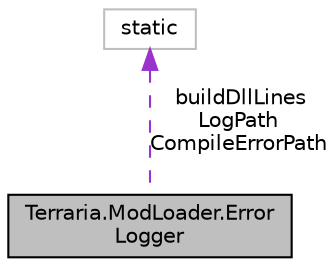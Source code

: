 digraph "Terraria.ModLoader.ErrorLogger"
{
  edge [fontname="Helvetica",fontsize="10",labelfontname="Helvetica",labelfontsize="10"];
  node [fontname="Helvetica",fontsize="10",shape=record];
  Node1 [label="Terraria.ModLoader.Error\lLogger",height=0.2,width=0.4,color="black", fillcolor="grey75", style="filled", fontcolor="black"];
  Node2 -> Node1 [dir="back",color="darkorchid3",fontsize="10",style="dashed",label=" buildDllLines\nLogPath\nCompileErrorPath" ,fontname="Helvetica"];
  Node2 [label="static",height=0.2,width=0.4,color="grey75", fillcolor="white", style="filled"];
}
